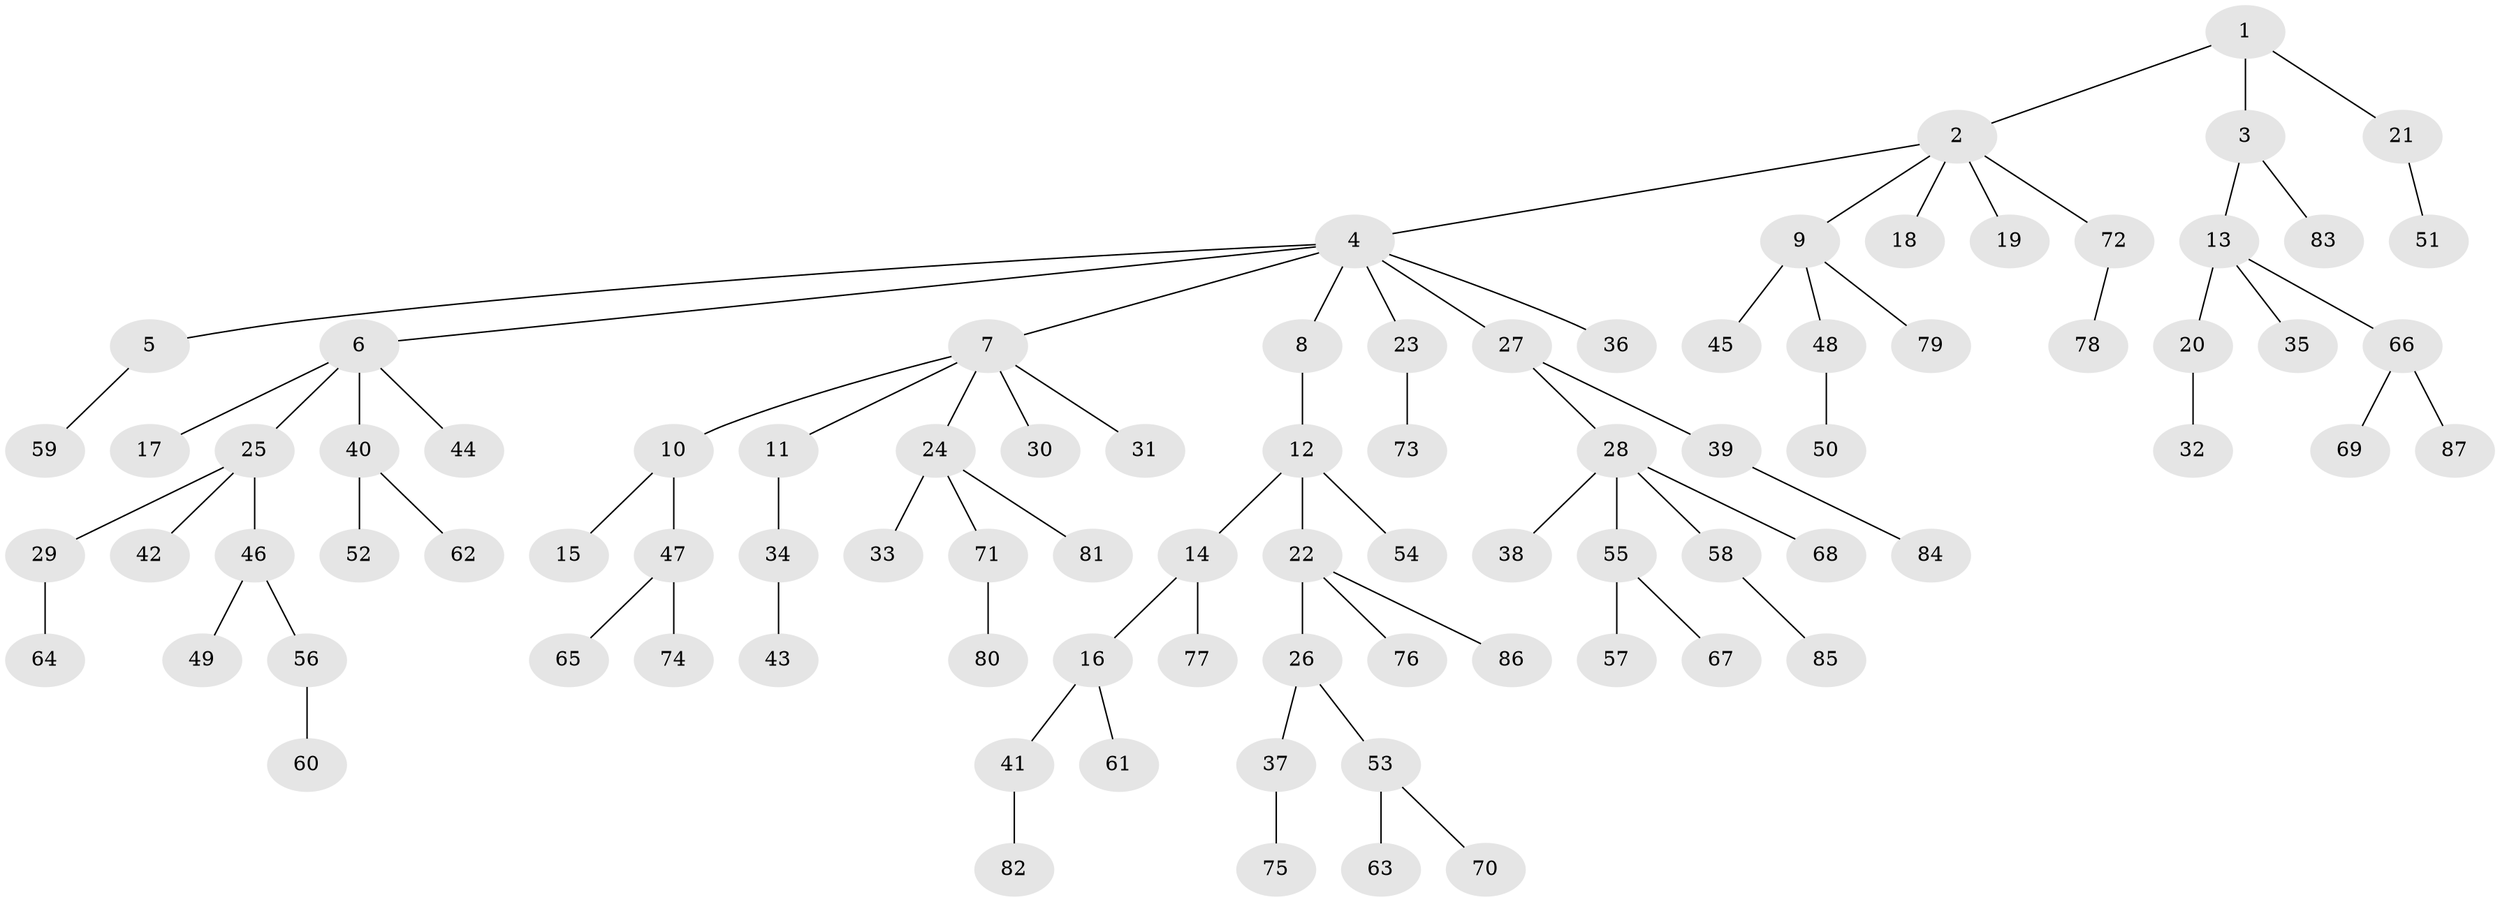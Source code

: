 // coarse degree distribution, {7: 0.03333333333333333, 2: 0.21666666666666667, 4: 0.06666666666666667, 5: 0.03333333333333333, 3: 0.06666666666666667, 6: 0.016666666666666666, 1: 0.5666666666666667}
// Generated by graph-tools (version 1.1) at 2025/42/03/06/25 10:42:03]
// undirected, 87 vertices, 86 edges
graph export_dot {
graph [start="1"]
  node [color=gray90,style=filled];
  1;
  2;
  3;
  4;
  5;
  6;
  7;
  8;
  9;
  10;
  11;
  12;
  13;
  14;
  15;
  16;
  17;
  18;
  19;
  20;
  21;
  22;
  23;
  24;
  25;
  26;
  27;
  28;
  29;
  30;
  31;
  32;
  33;
  34;
  35;
  36;
  37;
  38;
  39;
  40;
  41;
  42;
  43;
  44;
  45;
  46;
  47;
  48;
  49;
  50;
  51;
  52;
  53;
  54;
  55;
  56;
  57;
  58;
  59;
  60;
  61;
  62;
  63;
  64;
  65;
  66;
  67;
  68;
  69;
  70;
  71;
  72;
  73;
  74;
  75;
  76;
  77;
  78;
  79;
  80;
  81;
  82;
  83;
  84;
  85;
  86;
  87;
  1 -- 2;
  1 -- 3;
  1 -- 21;
  2 -- 4;
  2 -- 9;
  2 -- 18;
  2 -- 19;
  2 -- 72;
  3 -- 13;
  3 -- 83;
  4 -- 5;
  4 -- 6;
  4 -- 7;
  4 -- 8;
  4 -- 23;
  4 -- 27;
  4 -- 36;
  5 -- 59;
  6 -- 17;
  6 -- 25;
  6 -- 40;
  6 -- 44;
  7 -- 10;
  7 -- 11;
  7 -- 24;
  7 -- 30;
  7 -- 31;
  8 -- 12;
  9 -- 45;
  9 -- 48;
  9 -- 79;
  10 -- 15;
  10 -- 47;
  11 -- 34;
  12 -- 14;
  12 -- 22;
  12 -- 54;
  13 -- 20;
  13 -- 35;
  13 -- 66;
  14 -- 16;
  14 -- 77;
  16 -- 41;
  16 -- 61;
  20 -- 32;
  21 -- 51;
  22 -- 26;
  22 -- 76;
  22 -- 86;
  23 -- 73;
  24 -- 33;
  24 -- 71;
  24 -- 81;
  25 -- 29;
  25 -- 42;
  25 -- 46;
  26 -- 37;
  26 -- 53;
  27 -- 28;
  27 -- 39;
  28 -- 38;
  28 -- 55;
  28 -- 58;
  28 -- 68;
  29 -- 64;
  34 -- 43;
  37 -- 75;
  39 -- 84;
  40 -- 52;
  40 -- 62;
  41 -- 82;
  46 -- 49;
  46 -- 56;
  47 -- 65;
  47 -- 74;
  48 -- 50;
  53 -- 63;
  53 -- 70;
  55 -- 57;
  55 -- 67;
  56 -- 60;
  58 -- 85;
  66 -- 69;
  66 -- 87;
  71 -- 80;
  72 -- 78;
}
